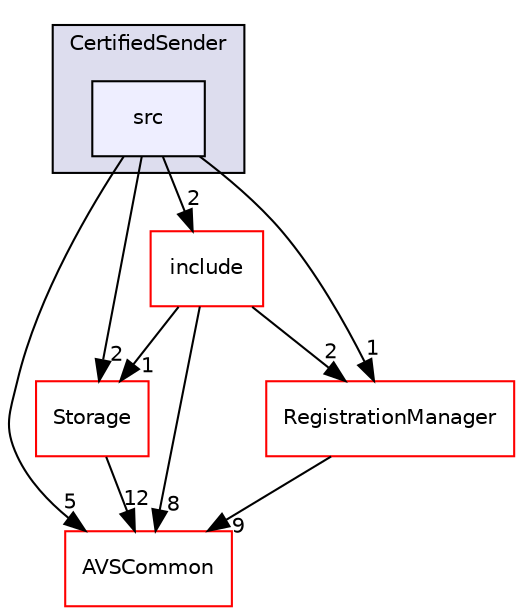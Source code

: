 digraph "/workplace/avs-device-sdk/CertifiedSender/src" {
  compound=true
  node [ fontsize="10", fontname="Helvetica"];
  edge [ labelfontsize="10", labelfontname="Helvetica"];
  subgraph clusterdir_cf27311ab9f4263eef70b28364b95692 {
    graph [ bgcolor="#ddddee", pencolor="black", label="CertifiedSender" fontname="Helvetica", fontsize="10", URL="dir_cf27311ab9f4263eef70b28364b95692.html"]
  dir_b2dd1d5d74adcf9dc22018612424899c [shape=box, label="src", style="filled", fillcolor="#eeeeff", pencolor="black", URL="dir_b2dd1d5d74adcf9dc22018612424899c.html"];
  }
  dir_d29c5f5a2915d6c5388c9daae4f109c7 [shape=box label="Storage" fillcolor="white" style="filled" color="red" URL="dir_d29c5f5a2915d6c5388c9daae4f109c7.html"];
  dir_13e65effb2bde530b17b3d5eefcd0266 [shape=box label="AVSCommon" fillcolor="white" style="filled" color="red" URL="dir_13e65effb2bde530b17b3d5eefcd0266.html"];
  dir_b14333b5607b47fe7356eaa790107bd3 [shape=box label="RegistrationManager" fillcolor="white" style="filled" color="red" URL="dir_b14333b5607b47fe7356eaa790107bd3.html"];
  dir_6df96b283d40d46690d3b0ae2a388197 [shape=box label="include" fillcolor="white" style="filled" color="red" URL="dir_6df96b283d40d46690d3b0ae2a388197.html"];
  dir_b2dd1d5d74adcf9dc22018612424899c->dir_d29c5f5a2915d6c5388c9daae4f109c7 [headlabel="2", labeldistance=1.5 headhref="dir_000215_000302.html"];
  dir_b2dd1d5d74adcf9dc22018612424899c->dir_13e65effb2bde530b17b3d5eefcd0266 [headlabel="5", labeldistance=1.5 headhref="dir_000215_000015.html"];
  dir_b2dd1d5d74adcf9dc22018612424899c->dir_b14333b5607b47fe7356eaa790107bd3 [headlabel="1", labeldistance=1.5 headhref="dir_000215_000269.html"];
  dir_b2dd1d5d74adcf9dc22018612424899c->dir_6df96b283d40d46690d3b0ae2a388197 [headlabel="2", labeldistance=1.5 headhref="dir_000215_000213.html"];
  dir_d29c5f5a2915d6c5388c9daae4f109c7->dir_13e65effb2bde530b17b3d5eefcd0266 [headlabel="12", labeldistance=1.5 headhref="dir_000302_000015.html"];
  dir_b14333b5607b47fe7356eaa790107bd3->dir_13e65effb2bde530b17b3d5eefcd0266 [headlabel="9", labeldistance=1.5 headhref="dir_000269_000015.html"];
  dir_6df96b283d40d46690d3b0ae2a388197->dir_d29c5f5a2915d6c5388c9daae4f109c7 [headlabel="1", labeldistance=1.5 headhref="dir_000213_000302.html"];
  dir_6df96b283d40d46690d3b0ae2a388197->dir_13e65effb2bde530b17b3d5eefcd0266 [headlabel="8", labeldistance=1.5 headhref="dir_000213_000015.html"];
  dir_6df96b283d40d46690d3b0ae2a388197->dir_b14333b5607b47fe7356eaa790107bd3 [headlabel="2", labeldistance=1.5 headhref="dir_000213_000269.html"];
}
